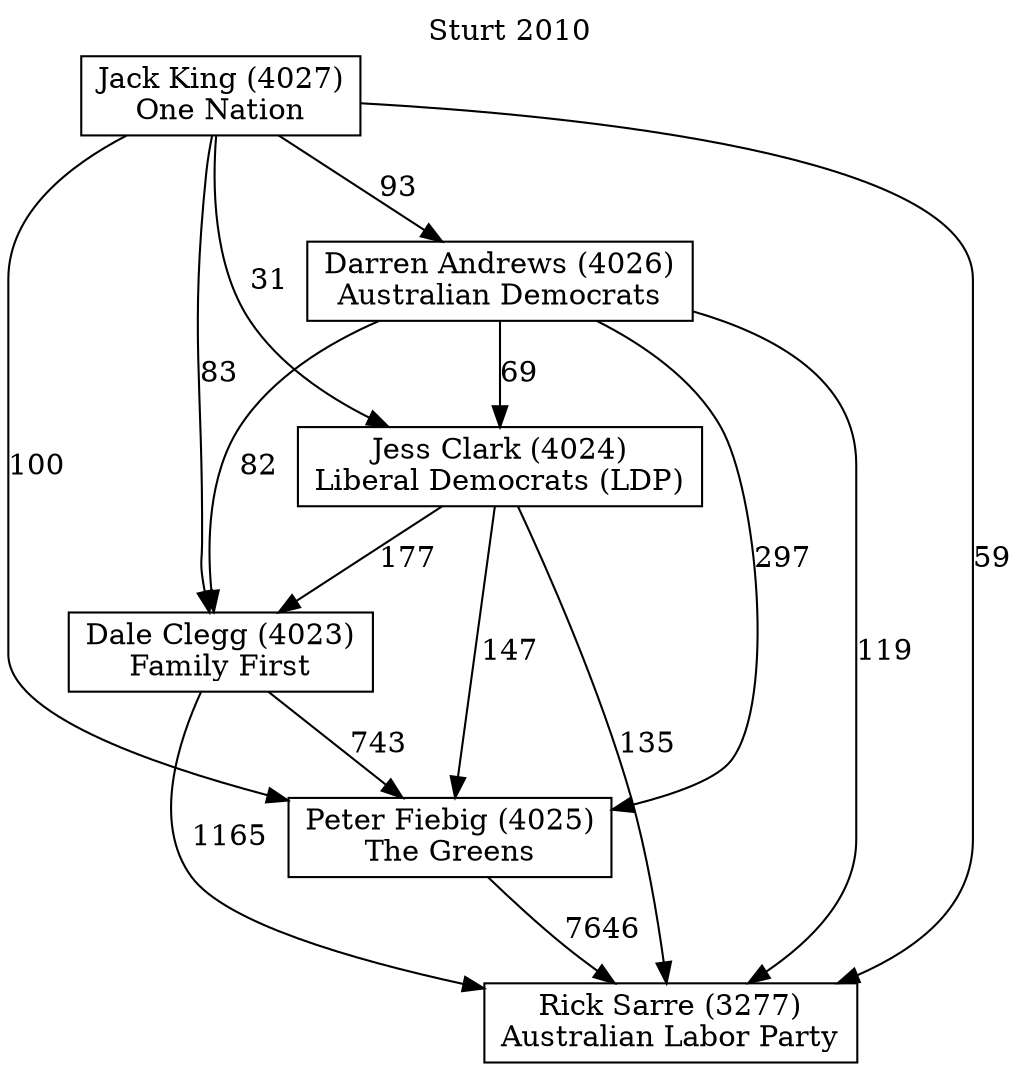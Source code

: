 // House preference flow
digraph "Rick Sarre (3277)_Sturt_2010" {
	graph [label="Sturt 2010" labelloc=t mclimit=10]
	node [shape=box]
	"Dale Clegg (4023)" [label="Dale Clegg (4023)
Family First"]
	"Darren Andrews (4026)" [label="Darren Andrews (4026)
Australian Democrats"]
	"Jack King (4027)" [label="Jack King (4027)
One Nation"]
	"Jess Clark (4024)" [label="Jess Clark (4024)
Liberal Democrats (LDP)"]
	"Peter Fiebig (4025)" [label="Peter Fiebig (4025)
The Greens"]
	"Rick Sarre (3277)" [label="Rick Sarre (3277)
Australian Labor Party"]
	"Dale Clegg (4023)" -> "Peter Fiebig (4025)" [label=743]
	"Dale Clegg (4023)" -> "Rick Sarre (3277)" [label=1165]
	"Darren Andrews (4026)" -> "Dale Clegg (4023)" [label=82]
	"Darren Andrews (4026)" -> "Jess Clark (4024)" [label=69]
	"Darren Andrews (4026)" -> "Peter Fiebig (4025)" [label=297]
	"Darren Andrews (4026)" -> "Rick Sarre (3277)" [label=119]
	"Jack King (4027)" -> "Dale Clegg (4023)" [label=83]
	"Jack King (4027)" -> "Darren Andrews (4026)" [label=93]
	"Jack King (4027)" -> "Jess Clark (4024)" [label=31]
	"Jack King (4027)" -> "Peter Fiebig (4025)" [label=100]
	"Jack King (4027)" -> "Rick Sarre (3277)" [label=59]
	"Jess Clark (4024)" -> "Dale Clegg (4023)" [label=177]
	"Jess Clark (4024)" -> "Peter Fiebig (4025)" [label=147]
	"Jess Clark (4024)" -> "Rick Sarre (3277)" [label=135]
	"Peter Fiebig (4025)" -> "Rick Sarre (3277)" [label=7646]
}
